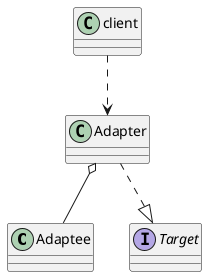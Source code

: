 @startuml

Class Adaptee
Class Adapter
interface Target
Class client

client..> Adapter

Adapter o-- Adaptee
Adapter ..|> Target

@enduml